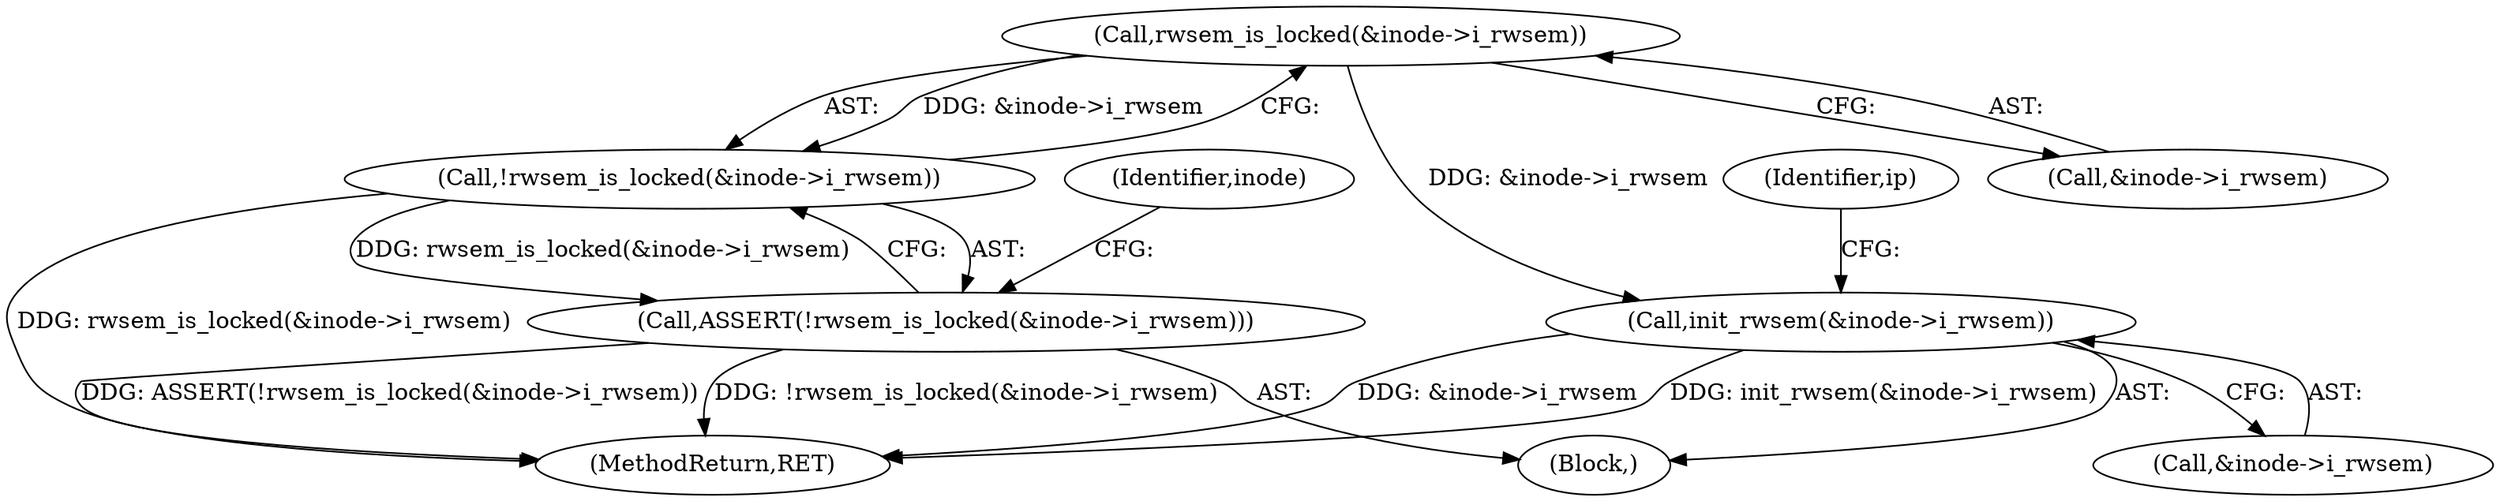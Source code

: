 digraph "0_linux_afca6c5b2595fc44383919fba740c194b0b76aff@pointer" {
"1000292" [label="(Call,rwsem_is_locked(&inode->i_rwsem))"];
"1000291" [label="(Call,!rwsem_is_locked(&inode->i_rwsem))"];
"1000290" [label="(Call,ASSERT(!rwsem_is_locked(&inode->i_rwsem)))"];
"1000297" [label="(Call,init_rwsem(&inode->i_rwsem))"];
"1000292" [label="(Call,rwsem_is_locked(&inode->i_rwsem))"];
"1000365" [label="(MethodReturn,RET)"];
"1000300" [label="(Identifier,inode)"];
"1000293" [label="(Call,&inode->i_rwsem)"];
"1000189" [label="(Block,)"];
"1000298" [label="(Call,&inode->i_rwsem)"];
"1000305" [label="(Identifier,ip)"];
"1000290" [label="(Call,ASSERT(!rwsem_is_locked(&inode->i_rwsem)))"];
"1000297" [label="(Call,init_rwsem(&inode->i_rwsem))"];
"1000291" [label="(Call,!rwsem_is_locked(&inode->i_rwsem))"];
"1000292" -> "1000291"  [label="AST: "];
"1000292" -> "1000293"  [label="CFG: "];
"1000293" -> "1000292"  [label="AST: "];
"1000291" -> "1000292"  [label="CFG: "];
"1000292" -> "1000291"  [label="DDG: &inode->i_rwsem"];
"1000292" -> "1000297"  [label="DDG: &inode->i_rwsem"];
"1000291" -> "1000290"  [label="AST: "];
"1000290" -> "1000291"  [label="CFG: "];
"1000291" -> "1000365"  [label="DDG: rwsem_is_locked(&inode->i_rwsem)"];
"1000291" -> "1000290"  [label="DDG: rwsem_is_locked(&inode->i_rwsem)"];
"1000290" -> "1000189"  [label="AST: "];
"1000300" -> "1000290"  [label="CFG: "];
"1000290" -> "1000365"  [label="DDG: !rwsem_is_locked(&inode->i_rwsem)"];
"1000290" -> "1000365"  [label="DDG: ASSERT(!rwsem_is_locked(&inode->i_rwsem))"];
"1000297" -> "1000189"  [label="AST: "];
"1000297" -> "1000298"  [label="CFG: "];
"1000298" -> "1000297"  [label="AST: "];
"1000305" -> "1000297"  [label="CFG: "];
"1000297" -> "1000365"  [label="DDG: &inode->i_rwsem"];
"1000297" -> "1000365"  [label="DDG: init_rwsem(&inode->i_rwsem)"];
}
